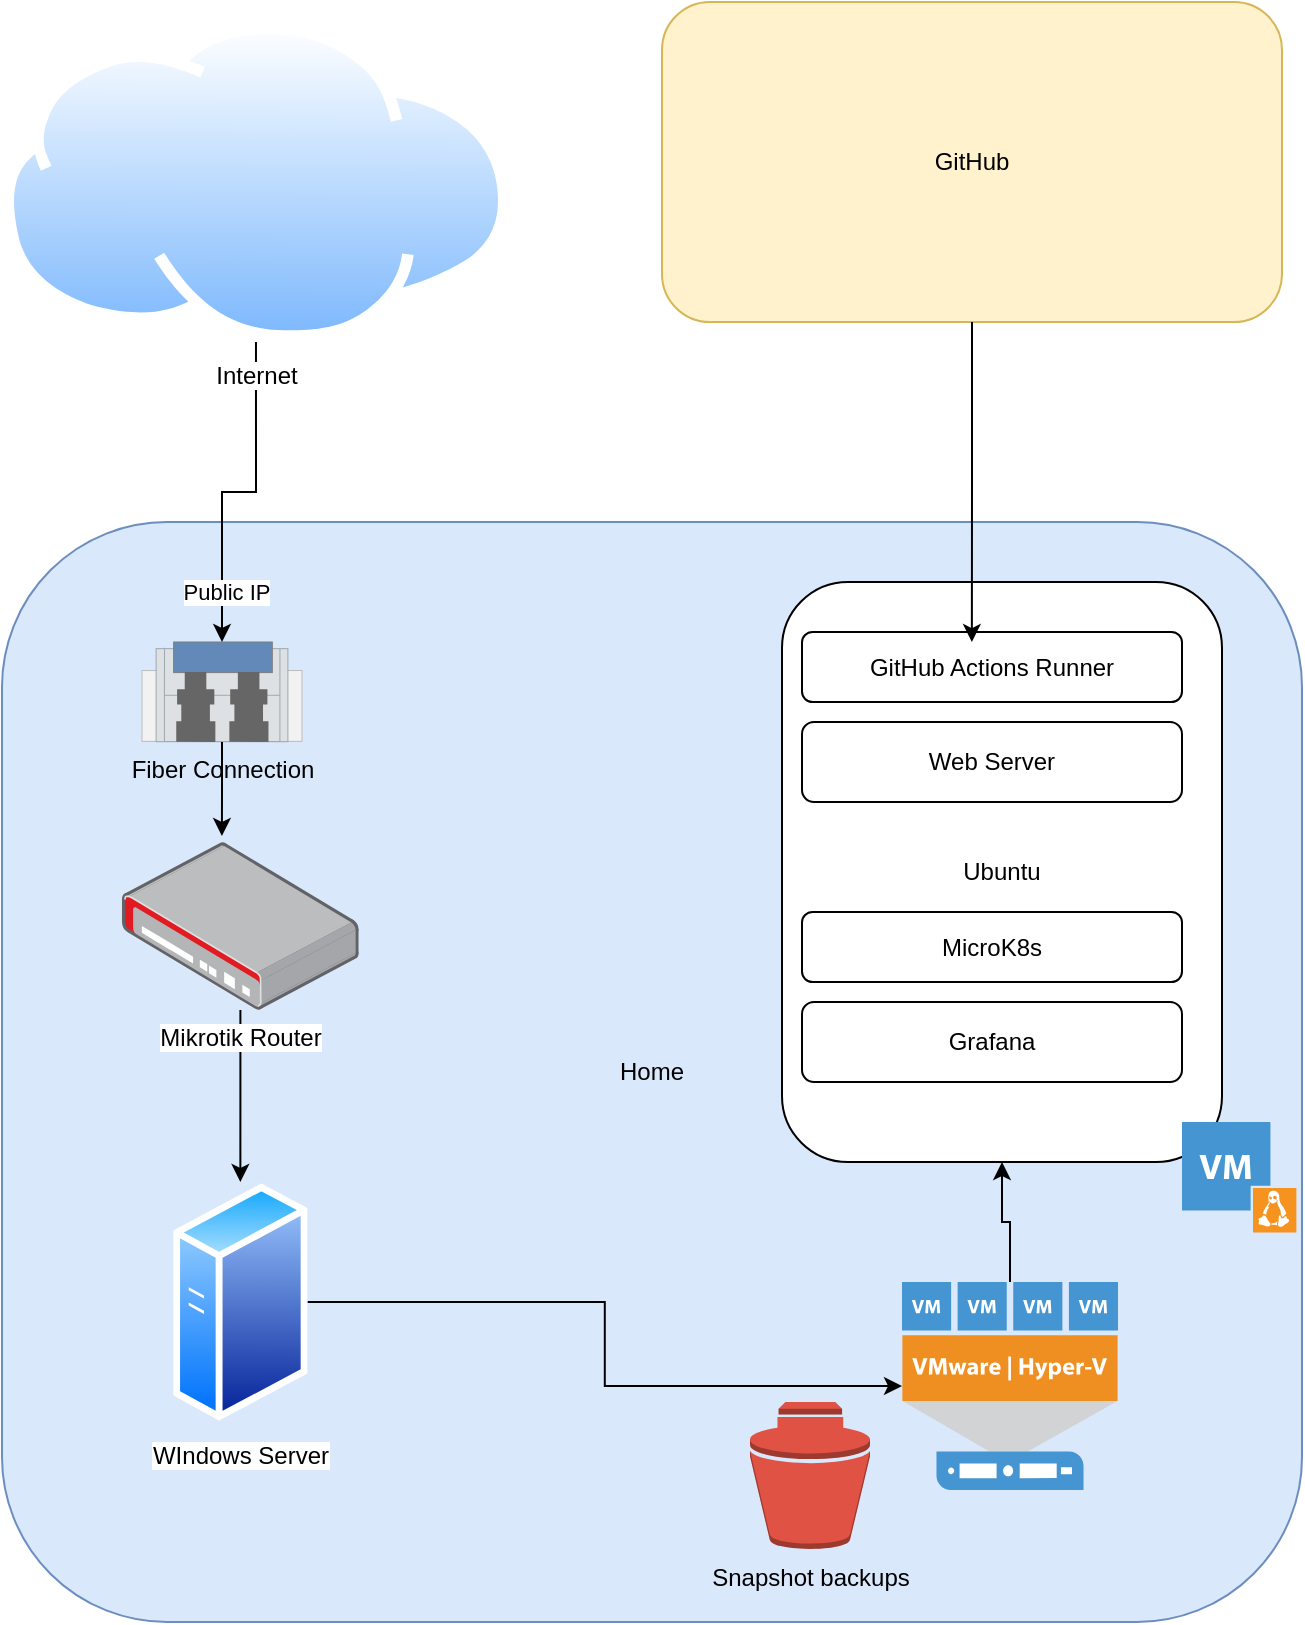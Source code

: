<mxfile version="26.0.16">
  <diagram name="Stránka-1" id="Abb5fmweHmfT5TIP11PK">
    <mxGraphModel dx="1792" dy="1106" grid="1" gridSize="10" guides="1" tooltips="1" connect="1" arrows="1" fold="1" page="1" pageScale="1" pageWidth="827" pageHeight="1169" math="0" shadow="0">
      <root>
        <mxCell id="0" />
        <mxCell id="1" parent="0" />
        <mxCell id="cVGpwDBMJeFpc9WZTBXI-2" value="GitHub" style="rounded=1;whiteSpace=wrap;html=1;fillColor=#fff2cc;strokeColor=#d6b656;" vertex="1" parent="1">
          <mxGeometry x="370" y="100" width="310" height="160" as="geometry" />
        </mxCell>
        <mxCell id="cVGpwDBMJeFpc9WZTBXI-3" value="&lt;div&gt;Home&lt;/div&gt;" style="rounded=1;whiteSpace=wrap;html=1;fillColor=#dae8fc;strokeColor=#6c8ebf;" vertex="1" parent="1">
          <mxGeometry x="40" y="360" width="650" height="550" as="geometry" />
        </mxCell>
        <mxCell id="cVGpwDBMJeFpc9WZTBXI-4" value="Fiber Connection" style="html=1;verticalLabelPosition=bottom;verticalAlign=top;outlineConnect=0;shadow=0;dashed=0;shape=mxgraph.rack.hpe_aruba.switches.fibre_qsfp;" vertex="1" parent="1">
          <mxGeometry x="110" y="420" width="80" height="50" as="geometry" />
        </mxCell>
        <mxCell id="cVGpwDBMJeFpc9WZTBXI-16" style="edgeStyle=orthogonalEdgeStyle;rounded=0;orthogonalLoop=1;jettySize=auto;html=1;exitX=0.5;exitY=1;exitDx=0;exitDy=0;" edge="1" parent="1" source="cVGpwDBMJeFpc9WZTBXI-5" target="cVGpwDBMJeFpc9WZTBXI-4">
          <mxGeometry relative="1" as="geometry" />
        </mxCell>
        <mxCell id="cVGpwDBMJeFpc9WZTBXI-17" value="Public IP" style="edgeLabel;html=1;align=center;verticalAlign=middle;resizable=0;points=[];" vertex="1" connectable="0" parent="cVGpwDBMJeFpc9WZTBXI-16">
          <mxGeometry x="0.701" y="2" relative="1" as="geometry">
            <mxPoint as="offset" />
          </mxGeometry>
        </mxCell>
        <mxCell id="cVGpwDBMJeFpc9WZTBXI-5" value="Internet" style="image;aspect=fixed;perimeter=ellipsePerimeter;html=1;align=center;shadow=0;dashed=0;spacingTop=3;image=img/lib/active_directory/internet_cloud.svg;" vertex="1" parent="1">
          <mxGeometry x="40" y="110" width="253.97" height="160" as="geometry" />
        </mxCell>
        <mxCell id="cVGpwDBMJeFpc9WZTBXI-19" style="edgeStyle=orthogonalEdgeStyle;rounded=0;orthogonalLoop=1;jettySize=auto;html=1;" edge="1" parent="1" source="cVGpwDBMJeFpc9WZTBXI-6" target="cVGpwDBMJeFpc9WZTBXI-7">
          <mxGeometry relative="1" as="geometry" />
        </mxCell>
        <mxCell id="cVGpwDBMJeFpc9WZTBXI-6" value="Mikrotik Router" style="image;points=[];aspect=fixed;html=1;align=center;shadow=0;dashed=0;image=img/lib/allied_telesis/security/Router_VPN.svg;" vertex="1" parent="1">
          <mxGeometry x="100" y="520" width="118.36" height="84" as="geometry" />
        </mxCell>
        <mxCell id="cVGpwDBMJeFpc9WZTBXI-20" style="edgeStyle=orthogonalEdgeStyle;rounded=0;orthogonalLoop=1;jettySize=auto;html=1;exitX=1;exitY=0.5;exitDx=0;exitDy=0;" edge="1" parent="1" source="cVGpwDBMJeFpc9WZTBXI-7" target="cVGpwDBMJeFpc9WZTBXI-8">
          <mxGeometry relative="1" as="geometry" />
        </mxCell>
        <mxCell id="cVGpwDBMJeFpc9WZTBXI-7" value="WIndows Server" style="image;aspect=fixed;perimeter=ellipsePerimeter;html=1;align=center;shadow=0;dashed=0;spacingTop=3;image=img/lib/active_directory/generic_server.svg;" vertex="1" parent="1">
          <mxGeometry x="125.58" y="690" width="67.2" height="120" as="geometry" />
        </mxCell>
        <mxCell id="cVGpwDBMJeFpc9WZTBXI-21" style="edgeStyle=orthogonalEdgeStyle;rounded=0;orthogonalLoop=1;jettySize=auto;html=1;entryX=0.5;entryY=1;entryDx=0;entryDy=0;" edge="1" parent="1" source="cVGpwDBMJeFpc9WZTBXI-8" target="cVGpwDBMJeFpc9WZTBXI-9">
          <mxGeometry relative="1" as="geometry" />
        </mxCell>
        <mxCell id="cVGpwDBMJeFpc9WZTBXI-8" value="" style="pointerEvents=1;shadow=0;dashed=0;html=1;strokeColor=none;fillColor=#4495D1;labelPosition=center;verticalLabelPosition=bottom;verticalAlign=top;align=center;outlineConnect=0;shape=mxgraph.veeam.hyper_v_vmware_host;" vertex="1" parent="1">
          <mxGeometry x="490" y="740" width="108" height="104" as="geometry" />
        </mxCell>
        <mxCell id="cVGpwDBMJeFpc9WZTBXI-9" value="Ubuntu" style="rounded=1;whiteSpace=wrap;html=1;" vertex="1" parent="1">
          <mxGeometry x="430" y="390" width="220" height="290" as="geometry" />
        </mxCell>
        <mxCell id="cVGpwDBMJeFpc9WZTBXI-10" value="GitHub Actions Runner" style="rounded=1;whiteSpace=wrap;html=1;" vertex="1" parent="1">
          <mxGeometry x="440" y="415" width="190" height="35" as="geometry" />
        </mxCell>
        <mxCell id="cVGpwDBMJeFpc9WZTBXI-11" value="Web Server" style="rounded=1;whiteSpace=wrap;html=1;" vertex="1" parent="1">
          <mxGeometry x="440" y="460" width="190" height="40" as="geometry" />
        </mxCell>
        <mxCell id="cVGpwDBMJeFpc9WZTBXI-12" value="" style="shadow=0;dashed=0;html=1;strokeColor=none;fillColor=#4495D1;labelPosition=center;verticalLabelPosition=bottom;verticalAlign=top;align=center;outlineConnect=0;shape=mxgraph.veeam.vm_linux;" vertex="1" parent="1">
          <mxGeometry x="630" y="660" width="57.2" height="55.2" as="geometry" />
        </mxCell>
        <mxCell id="cVGpwDBMJeFpc9WZTBXI-13" value="MicroK8s" style="rounded=1;whiteSpace=wrap;html=1;" vertex="1" parent="1">
          <mxGeometry x="440" y="555" width="190" height="35" as="geometry" />
        </mxCell>
        <mxCell id="cVGpwDBMJeFpc9WZTBXI-14" value="Grafana" style="rounded=1;whiteSpace=wrap;html=1;" vertex="1" parent="1">
          <mxGeometry x="440" y="600" width="190" height="40" as="geometry" />
        </mxCell>
        <mxCell id="cVGpwDBMJeFpc9WZTBXI-15" style="edgeStyle=orthogonalEdgeStyle;rounded=0;orthogonalLoop=1;jettySize=auto;html=1;exitX=0.5;exitY=1;exitDx=0;exitDy=0;entryX=0.447;entryY=0.143;entryDx=0;entryDy=0;entryPerimeter=0;" edge="1" parent="1" source="cVGpwDBMJeFpc9WZTBXI-2" target="cVGpwDBMJeFpc9WZTBXI-10">
          <mxGeometry relative="1" as="geometry" />
        </mxCell>
        <mxCell id="cVGpwDBMJeFpc9WZTBXI-18" style="edgeStyle=orthogonalEdgeStyle;rounded=0;orthogonalLoop=1;jettySize=auto;html=1;entryX=0.422;entryY=-0.036;entryDx=0;entryDy=0;entryPerimeter=0;" edge="1" parent="1" source="cVGpwDBMJeFpc9WZTBXI-4" target="cVGpwDBMJeFpc9WZTBXI-6">
          <mxGeometry relative="1" as="geometry" />
        </mxCell>
        <mxCell id="cVGpwDBMJeFpc9WZTBXI-22" value="&lt;div&gt;Snapshot backups&lt;/div&gt;" style="outlineConnect=0;dashed=0;verticalLabelPosition=bottom;verticalAlign=top;align=center;html=1;shape=mxgraph.aws3.snapshot;fillColor=#E05243;gradientColor=none;" vertex="1" parent="1">
          <mxGeometry x="414" y="800" width="60" height="73.5" as="geometry" />
        </mxCell>
      </root>
    </mxGraphModel>
  </diagram>
</mxfile>

